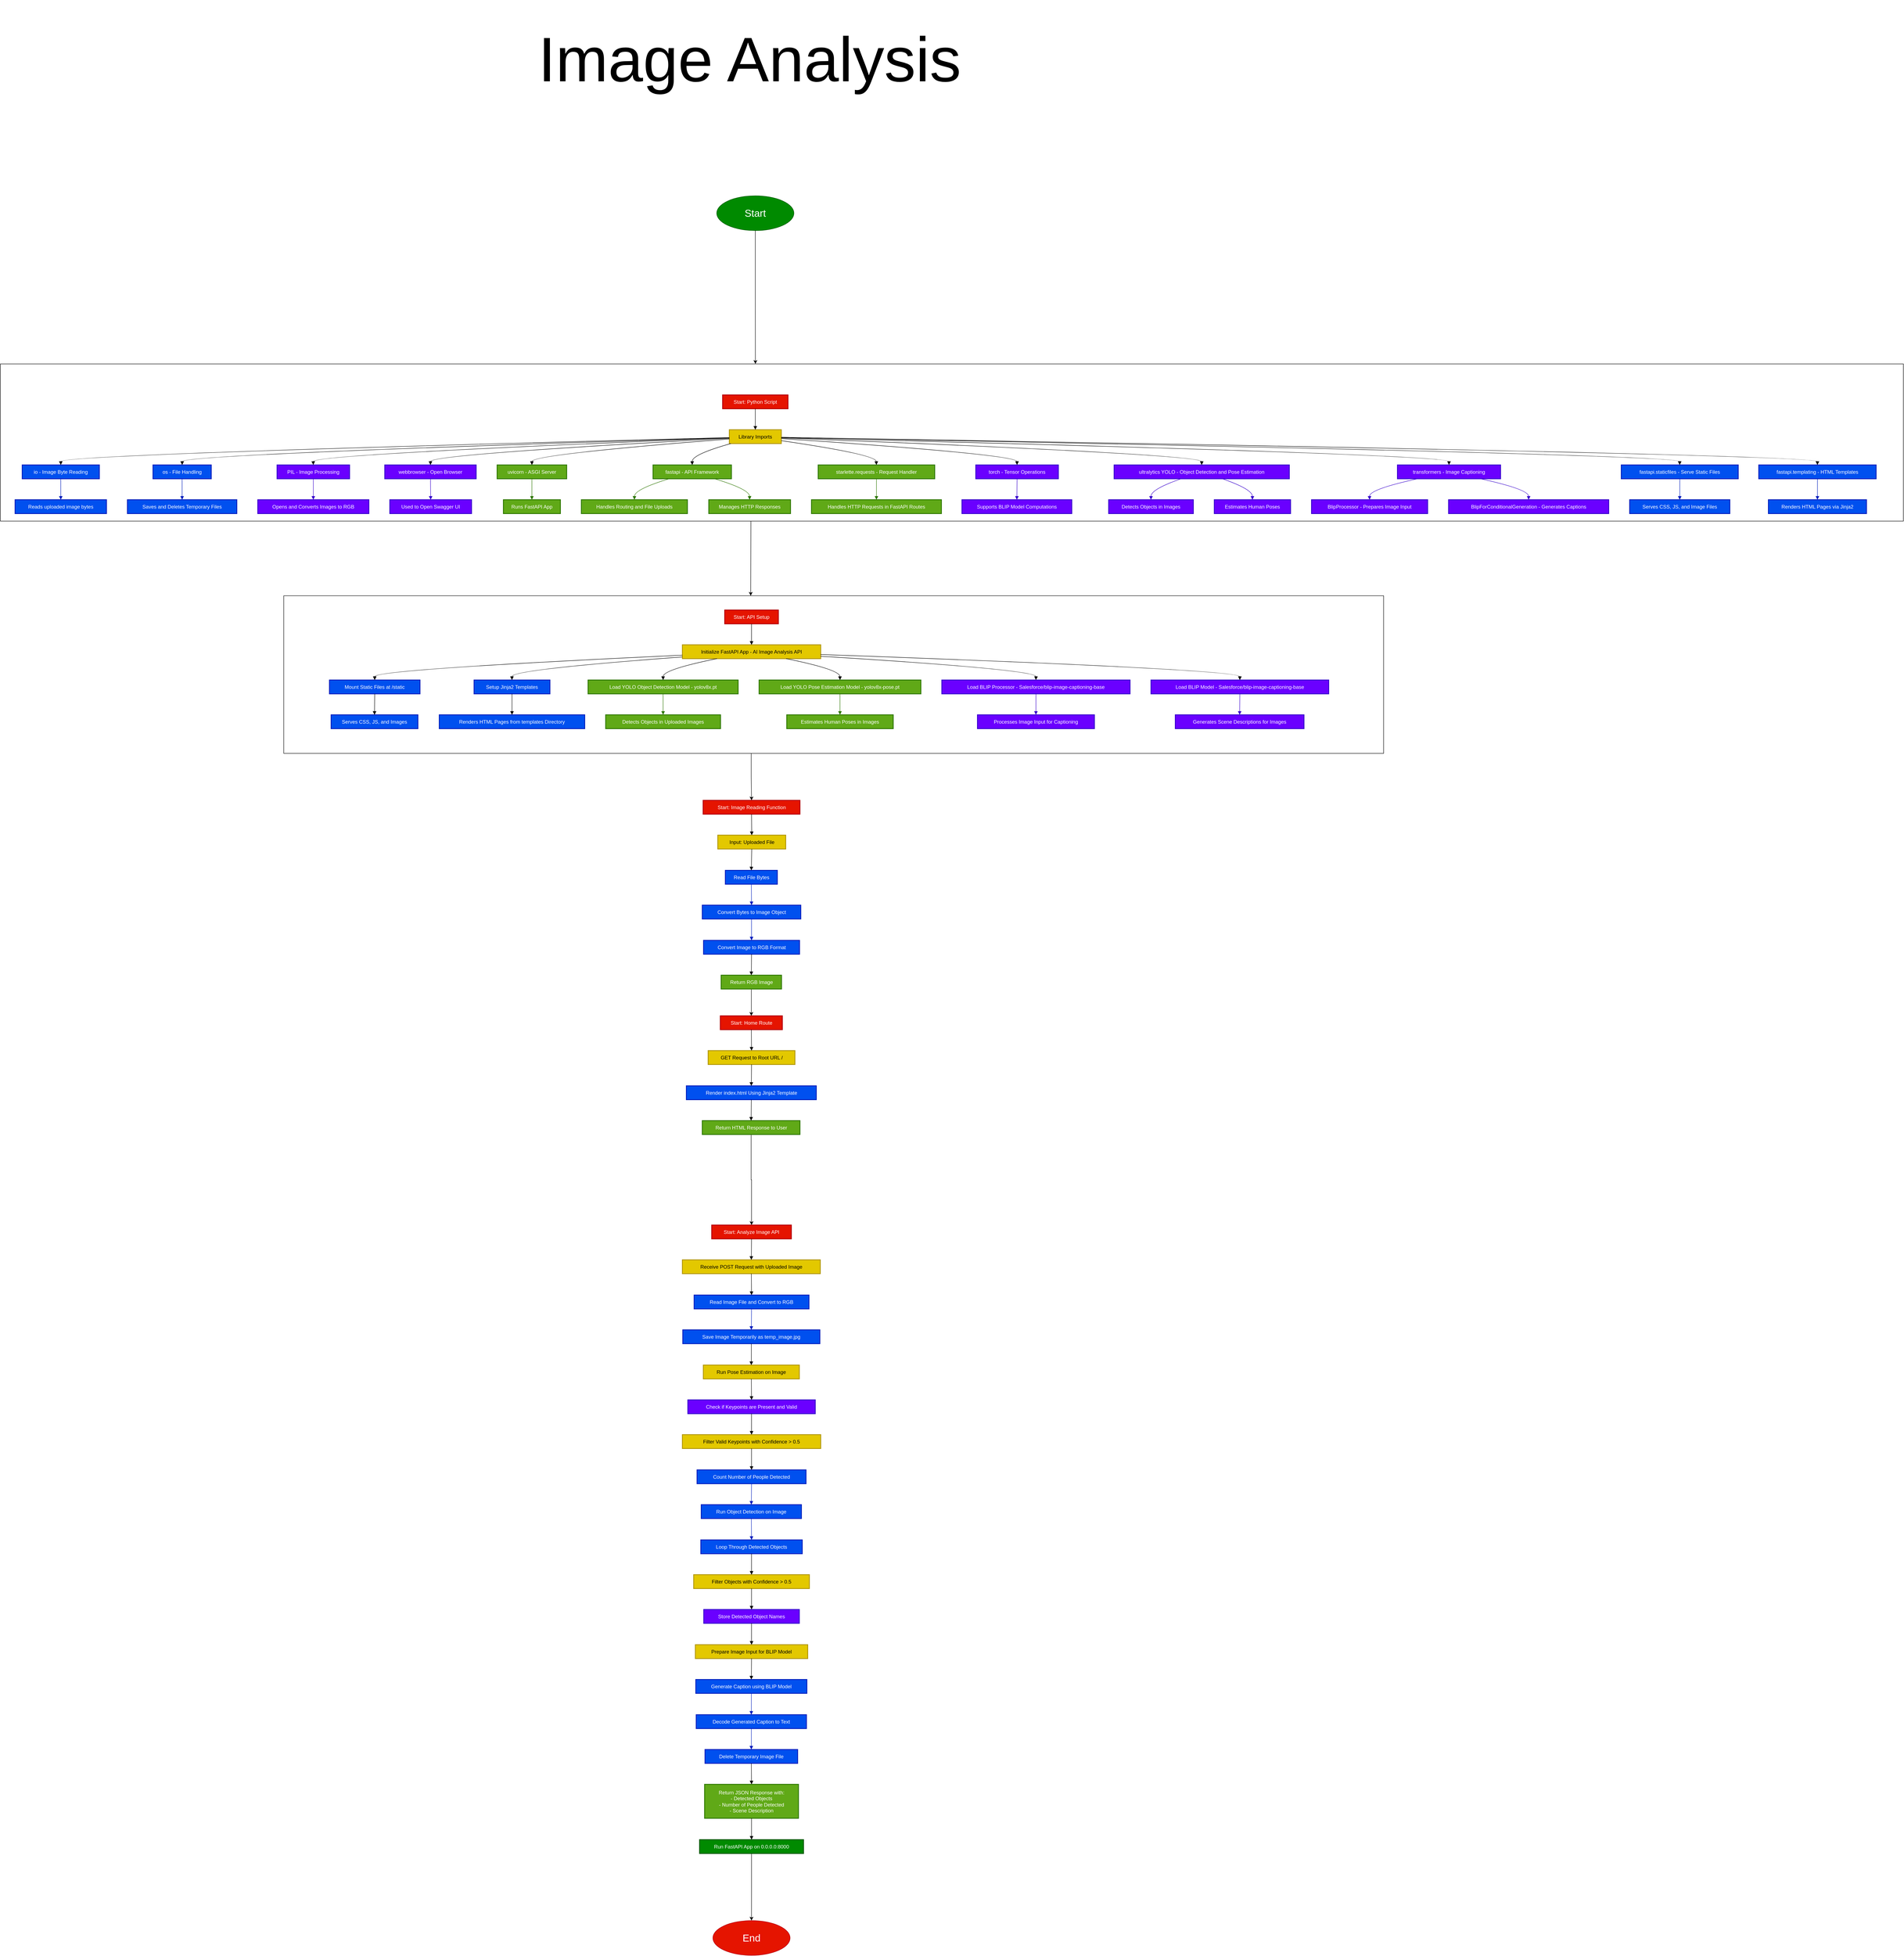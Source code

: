 <mxfile version="24.7.8">
  <diagram id="HytYkH07IDwCY9r89dKM" name="ImageAnalysis">
    <mxGraphModel dx="3360" dy="2931" grid="0" gridSize="10" guides="1" tooltips="1" connect="1" arrows="1" fold="1" page="0" pageScale="1" pageWidth="850" pageHeight="1100" math="0" shadow="0">
      <root>
        <mxCell id="0" />
        <mxCell id="1" parent="0" />
        <mxCell id="00MO4nFwyecw51mFUf0N-145" style="edgeStyle=orthogonalEdgeStyle;rounded=0;orthogonalLoop=1;jettySize=auto;html=1;entryX=0.5;entryY=0;entryDx=0;entryDy=0;exitX=0.425;exitY=0.993;exitDx=0;exitDy=0;exitPerimeter=0;" edge="1" parent="1" source="00MO4nFwyecw51mFUf0N-88" target="00MO4nFwyecw51mFUf0N-89">
          <mxGeometry relative="1" as="geometry" />
        </mxCell>
        <mxCell id="00MO4nFwyecw51mFUf0N-88" value="" style="rounded=0;whiteSpace=wrap;html=1;" vertex="1" parent="1">
          <mxGeometry x="661" y="499" width="2624" height="376" as="geometry" />
        </mxCell>
        <mxCell id="00MO4nFwyecw51mFUf0N-147" style="edgeStyle=orthogonalEdgeStyle;rounded=0;orthogonalLoop=1;jettySize=auto;html=1;exitX=0.278;exitY=0.988;exitDx=0;exitDy=0;exitPerimeter=0;" edge="1" parent="1">
          <mxGeometry relative="1" as="geometry">
            <mxPoint x="1247.12" y="318.5" as="sourcePoint" />
            <mxPoint x="1775" y="499" as="targetPoint" />
          </mxGeometry>
        </mxCell>
        <mxCell id="00MO4nFwyecw51mFUf0N-87" value="" style="rounded=0;whiteSpace=wrap;html=1;" vertex="1" parent="1">
          <mxGeometry x="-15" y="-54" width="4540" height="375" as="geometry" />
        </mxCell>
        <mxCell id="00MO4nFwyecw51mFUf0N-1" value="Start: Python Script" style="whiteSpace=wrap;strokeWidth=2;fillColor=#e51400;fontColor=#ffffff;strokeColor=#B20000;" vertex="1" parent="1">
          <mxGeometry x="1708" y="20" width="156" height="33" as="geometry" />
        </mxCell>
        <mxCell id="00MO4nFwyecw51mFUf0N-2" value="Library Imports" style="whiteSpace=wrap;strokeWidth=2;fillColor=#e3c800;fontColor=#000000;strokeColor=#B09500;" vertex="1" parent="1">
          <mxGeometry x="1724" y="103" width="124" height="33" as="geometry" />
        </mxCell>
        <mxCell id="00MO4nFwyecw51mFUf0N-3" value="io - Image Byte Reading" style="whiteSpace=wrap;strokeWidth=2;fillColor=#0050ef;fontColor=#ffffff;strokeColor=#001DBC;" vertex="1" parent="1">
          <mxGeometry x="37" y="187" width="184" height="33" as="geometry" />
        </mxCell>
        <mxCell id="00MO4nFwyecw51mFUf0N-4" value="Reads uploaded image bytes" style="whiteSpace=wrap;strokeWidth=2;fillColor=#0050ef;fontColor=#ffffff;strokeColor=#001DBC;" vertex="1" parent="1">
          <mxGeometry x="20" y="270" width="218" height="33" as="geometry" />
        </mxCell>
        <mxCell id="00MO4nFwyecw51mFUf0N-5" value="os - File Handling" style="whiteSpace=wrap;strokeWidth=2;fillColor=#0050ef;fontColor=#ffffff;strokeColor=#001DBC;" vertex="1" parent="1">
          <mxGeometry x="349" y="187" width="139" height="33" as="geometry" />
        </mxCell>
        <mxCell id="00MO4nFwyecw51mFUf0N-6" value="Saves and Deletes Temporary Files" style="whiteSpace=wrap;strokeWidth=2;fillColor=#0050ef;fontColor=#ffffff;strokeColor=#001DBC;" vertex="1" parent="1">
          <mxGeometry x="288" y="270" width="261" height="33" as="geometry" />
        </mxCell>
        <mxCell id="00MO4nFwyecw51mFUf0N-7" value="PIL - Image Processing" style="whiteSpace=wrap;strokeWidth=2;fillColor=#6a00ff;fontColor=#ffffff;strokeColor=#3700CC;" vertex="1" parent="1">
          <mxGeometry x="645" y="187" width="173" height="33" as="geometry" />
        </mxCell>
        <mxCell id="00MO4nFwyecw51mFUf0N-8" value="Opens and Converts Images to RGB" style="whiteSpace=wrap;strokeWidth=2;fillColor=#6a00ff;fontColor=#ffffff;strokeColor=#3700CC;" vertex="1" parent="1">
          <mxGeometry x="599" y="270" width="265" height="33" as="geometry" />
        </mxCell>
        <mxCell id="00MO4nFwyecw51mFUf0N-9" value="webbrowser - Open Browser" style="whiteSpace=wrap;strokeWidth=2;fillColor=#6a00ff;fontColor=#ffffff;strokeColor=#3700CC;" vertex="1" parent="1">
          <mxGeometry x="902" y="187" width="218" height="33" as="geometry" />
        </mxCell>
        <mxCell id="00MO4nFwyecw51mFUf0N-10" value="Used to Open Swagger UI" style="whiteSpace=wrap;strokeWidth=2;fillColor=#6a00ff;fontColor=#ffffff;strokeColor=#3700CC;" vertex="1" parent="1">
          <mxGeometry x="914" y="270" width="195" height="33" as="geometry" />
        </mxCell>
        <mxCell id="00MO4nFwyecw51mFUf0N-11" value="uvicorn - ASGI Server" style="whiteSpace=wrap;strokeWidth=2;fillColor=#60a917;fontColor=#ffffff;strokeColor=#2D7600;" vertex="1" parent="1">
          <mxGeometry x="1170" y="187" width="166" height="33" as="geometry" />
        </mxCell>
        <mxCell id="00MO4nFwyecw51mFUf0N-12" value="Runs FastAPI App" style="whiteSpace=wrap;strokeWidth=2;fillColor=#60a917;fontColor=#ffffff;strokeColor=#2D7600;" vertex="1" parent="1">
          <mxGeometry x="1185" y="270" width="136" height="33" as="geometry" />
        </mxCell>
        <mxCell id="00MO4nFwyecw51mFUf0N-13" value="fastapi - API Framework" style="whiteSpace=wrap;strokeWidth=2;fillColor=#60a917;fontColor=#ffffff;strokeColor=#2D7600;" vertex="1" parent="1">
          <mxGeometry x="1542" y="187" width="187" height="33" as="geometry" />
        </mxCell>
        <mxCell id="00MO4nFwyecw51mFUf0N-14" value="Handles Routing and File Uploads" style="whiteSpace=wrap;strokeWidth=2;fillColor=#60a917;fontColor=#ffffff;strokeColor=#2D7600;" vertex="1" parent="1">
          <mxGeometry x="1371" y="270" width="253" height="33" as="geometry" />
        </mxCell>
        <mxCell id="00MO4nFwyecw51mFUf0N-15" value="Manages HTTP Responses" style="whiteSpace=wrap;strokeWidth=2;fillColor=#60a917;fontColor=#ffffff;strokeColor=#2D7600;" vertex="1" parent="1">
          <mxGeometry x="1675" y="270" width="195" height="33" as="geometry" />
        </mxCell>
        <mxCell id="00MO4nFwyecw51mFUf0N-16" value="starlette.requests - Request Handler" style="whiteSpace=wrap;strokeWidth=2;fillColor=#60a917;fontColor=#ffffff;strokeColor=#2D7600;" vertex="1" parent="1">
          <mxGeometry x="1936" y="187" width="278" height="33" as="geometry" />
        </mxCell>
        <mxCell id="00MO4nFwyecw51mFUf0N-17" value="Handles HTTP Requests in FastAPI Routes" style="whiteSpace=wrap;strokeWidth=2;fillColor=#60a917;fontColor=#ffffff;strokeColor=#2D7600;" vertex="1" parent="1">
          <mxGeometry x="1920" y="270" width="310" height="33" as="geometry" />
        </mxCell>
        <mxCell id="00MO4nFwyecw51mFUf0N-18" value="torch - Tensor Operations" style="whiteSpace=wrap;strokeWidth=2;fillColor=#6a00ff;fontColor=#ffffff;strokeColor=#3700CC;" vertex="1" parent="1">
          <mxGeometry x="2312" y="187" width="197" height="33" as="geometry" />
        </mxCell>
        <mxCell id="00MO4nFwyecw51mFUf0N-19" value="Supports BLIP Model Computations" style="whiteSpace=wrap;strokeWidth=2;fillColor=#6a00ff;fontColor=#ffffff;strokeColor=#3700CC;" vertex="1" parent="1">
          <mxGeometry x="2279" y="270" width="262" height="33" as="geometry" />
        </mxCell>
        <mxCell id="00MO4nFwyecw51mFUf0N-20" value="ultralytics YOLO - Object Detection and Pose Estimation" style="whiteSpace=wrap;strokeWidth=2;fillColor=#6a00ff;fontColor=#ffffff;strokeColor=#3700CC;" vertex="1" parent="1">
          <mxGeometry x="2642" y="187" width="418" height="33" as="geometry" />
        </mxCell>
        <mxCell id="00MO4nFwyecw51mFUf0N-21" value="Detects Objects in Images" style="whiteSpace=wrap;strokeWidth=2;fillColor=#6a00ff;fontColor=#ffffff;strokeColor=#3700CC;" vertex="1" parent="1">
          <mxGeometry x="2629" y="270" width="202" height="33" as="geometry" />
        </mxCell>
        <mxCell id="00MO4nFwyecw51mFUf0N-22" value="Estimates Human Poses" style="whiteSpace=wrap;strokeWidth=2;fillColor=#6a00ff;fontColor=#ffffff;strokeColor=#3700CC;" vertex="1" parent="1">
          <mxGeometry x="2881" y="270" width="182" height="33" as="geometry" />
        </mxCell>
        <mxCell id="00MO4nFwyecw51mFUf0N-23" value="transformers - Image Captioning" style="whiteSpace=wrap;strokeWidth=2;fillColor=#6a00ff;fontColor=#ffffff;strokeColor=#3700CC;" vertex="1" parent="1">
          <mxGeometry x="3318" y="187" width="246" height="33" as="geometry" />
        </mxCell>
        <mxCell id="00MO4nFwyecw51mFUf0N-24" value="BlipProcessor - Prepares Image Input" style="whiteSpace=wrap;strokeWidth=2;fillColor=#6a00ff;fontColor=#ffffff;strokeColor=#3700CC;" vertex="1" parent="1">
          <mxGeometry x="3113" y="270" width="277" height="33" as="geometry" />
        </mxCell>
        <mxCell id="00MO4nFwyecw51mFUf0N-25" value="BlipForConditionalGeneration - Generates Captions" style="whiteSpace=wrap;strokeWidth=2;fillColor=#6a00ff;fontColor=#ffffff;strokeColor=#3700CC;" vertex="1" parent="1">
          <mxGeometry x="3440" y="270" width="382" height="33" as="geometry" />
        </mxCell>
        <mxCell id="00MO4nFwyecw51mFUf0N-26" value="fastapi.staticfiles - Serve Static Files" style="whiteSpace=wrap;strokeWidth=2;fillColor=#0050ef;fontColor=#ffffff;strokeColor=#001DBC;" vertex="1" parent="1">
          <mxGeometry x="3852" y="187" width="279" height="33" as="geometry" />
        </mxCell>
        <mxCell id="00MO4nFwyecw51mFUf0N-27" value="Serves CSS, JS, and Image Files" style="whiteSpace=wrap;strokeWidth=2;fillColor=#0050ef;fontColor=#ffffff;strokeColor=#001DBC;" vertex="1" parent="1">
          <mxGeometry x="3872" y="270" width="239" height="33" as="geometry" />
        </mxCell>
        <mxCell id="00MO4nFwyecw51mFUf0N-28" value="fastapi.templating - HTML Templates" style="whiteSpace=wrap;strokeWidth=2;fillColor=#0050ef;fontColor=#ffffff;strokeColor=#001DBC;" vertex="1" parent="1">
          <mxGeometry x="4180" y="187" width="280" height="33" as="geometry" />
        </mxCell>
        <mxCell id="00MO4nFwyecw51mFUf0N-29" value="Renders HTML Pages via Jinja2" style="whiteSpace=wrap;strokeWidth=2;fillColor=#0050ef;fontColor=#ffffff;strokeColor=#001DBC;" vertex="1" parent="1">
          <mxGeometry x="4203" y="270" width="234" height="33" as="geometry" />
        </mxCell>
        <mxCell id="00MO4nFwyecw51mFUf0N-30" value="" style="curved=1;startArrow=none;endArrow=block;exitX=0.5;exitY=1.01;entryX=0.5;entryY=0.01;rounded=0;" edge="1" parent="1" source="00MO4nFwyecw51mFUf0N-1" target="00MO4nFwyecw51mFUf0N-2">
          <mxGeometry relative="1" as="geometry">
            <Array as="points" />
          </mxGeometry>
        </mxCell>
        <mxCell id="00MO4nFwyecw51mFUf0N-31" value="" style="curved=1;startArrow=none;endArrow=block;exitX=0;exitY=0.57;entryX=0.5;entryY=-0.01;rounded=0;" edge="1" parent="1" source="00MO4nFwyecw51mFUf0N-2" target="00MO4nFwyecw51mFUf0N-3">
          <mxGeometry relative="1" as="geometry">
            <Array as="points">
              <mxPoint x="129" y="162" />
            </Array>
          </mxGeometry>
        </mxCell>
        <mxCell id="00MO4nFwyecw51mFUf0N-32" value="" style="curved=1;startArrow=none;endArrow=block;exitX=0.5;exitY=1.01;entryX=0.5;entryY=0.01;rounded=0;fillColor=#0050ef;strokeColor=#001DBC;" edge="1" parent="1" source="00MO4nFwyecw51mFUf0N-3" target="00MO4nFwyecw51mFUf0N-4">
          <mxGeometry relative="1" as="geometry">
            <Array as="points" />
          </mxGeometry>
        </mxCell>
        <mxCell id="00MO4nFwyecw51mFUf0N-33" value="" style="curved=1;startArrow=none;endArrow=block;exitX=0;exitY=0.58;entryX=0.5;entryY=-0.01;rounded=0;" edge="1" parent="1" source="00MO4nFwyecw51mFUf0N-2" target="00MO4nFwyecw51mFUf0N-5">
          <mxGeometry relative="1" as="geometry">
            <Array as="points">
              <mxPoint x="419" y="162" />
            </Array>
          </mxGeometry>
        </mxCell>
        <mxCell id="00MO4nFwyecw51mFUf0N-34" value="" style="curved=1;startArrow=none;endArrow=block;exitX=0.5;exitY=1.01;entryX=0.5;entryY=0.01;rounded=0;fillColor=#0050ef;strokeColor=#001DBC;" edge="1" parent="1" source="00MO4nFwyecw51mFUf0N-5" target="00MO4nFwyecw51mFUf0N-6">
          <mxGeometry relative="1" as="geometry">
            <Array as="points" />
          </mxGeometry>
        </mxCell>
        <mxCell id="00MO4nFwyecw51mFUf0N-35" value="" style="curved=1;startArrow=none;endArrow=block;exitX=0;exitY=0.59;entryX=0.5;entryY=-0.01;rounded=0;" edge="1" parent="1" source="00MO4nFwyecw51mFUf0N-2" target="00MO4nFwyecw51mFUf0N-7">
          <mxGeometry relative="1" as="geometry">
            <Array as="points">
              <mxPoint x="731" y="162" />
            </Array>
          </mxGeometry>
        </mxCell>
        <mxCell id="00MO4nFwyecw51mFUf0N-36" value="" style="curved=1;startArrow=none;endArrow=block;exitX=0.5;exitY=1.01;entryX=0.5;entryY=0.01;rounded=0;fillColor=#6a00ff;strokeColor=#3700CC;" edge="1" parent="1" source="00MO4nFwyecw51mFUf0N-7" target="00MO4nFwyecw51mFUf0N-8">
          <mxGeometry relative="1" as="geometry">
            <Array as="points" />
          </mxGeometry>
        </mxCell>
        <mxCell id="00MO4nFwyecw51mFUf0N-37" value="" style="curved=1;startArrow=none;endArrow=block;exitX=0;exitY=0.62;entryX=0.5;entryY=-0.01;rounded=0;" edge="1" parent="1" source="00MO4nFwyecw51mFUf0N-2" target="00MO4nFwyecw51mFUf0N-9">
          <mxGeometry relative="1" as="geometry">
            <Array as="points">
              <mxPoint x="1011" y="162" />
            </Array>
          </mxGeometry>
        </mxCell>
        <mxCell id="00MO4nFwyecw51mFUf0N-38" value="" style="curved=1;startArrow=none;endArrow=block;exitX=0.5;exitY=1.01;entryX=0.5;entryY=0.01;rounded=0;fillColor=#6a00ff;strokeColor=#3700CC;" edge="1" parent="1" source="00MO4nFwyecw51mFUf0N-9" target="00MO4nFwyecw51mFUf0N-10">
          <mxGeometry relative="1" as="geometry">
            <Array as="points" />
          </mxGeometry>
        </mxCell>
        <mxCell id="00MO4nFwyecw51mFUf0N-39" value="" style="curved=1;startArrow=none;endArrow=block;exitX=0;exitY=0.67;entryX=0.5;entryY=-0.01;rounded=0;" edge="1" parent="1" source="00MO4nFwyecw51mFUf0N-2" target="00MO4nFwyecw51mFUf0N-11">
          <mxGeometry relative="1" as="geometry">
            <Array as="points">
              <mxPoint x="1253" y="162" />
            </Array>
          </mxGeometry>
        </mxCell>
        <mxCell id="00MO4nFwyecw51mFUf0N-40" value="" style="curved=1;startArrow=none;endArrow=block;exitX=0.5;exitY=1.01;entryX=0.5;entryY=0.01;rounded=0;fillColor=#60a917;strokeColor=#2D7600;" edge="1" parent="1" source="00MO4nFwyecw51mFUf0N-11" target="00MO4nFwyecw51mFUf0N-12">
          <mxGeometry relative="1" as="geometry">
            <Array as="points" />
          </mxGeometry>
        </mxCell>
        <mxCell id="00MO4nFwyecw51mFUf0N-41" value="" style="curved=1;startArrow=none;endArrow=block;exitX=0.01;exitY=1.02;entryX=0.5;entryY=-0.01;rounded=0;" edge="1" parent="1" source="00MO4nFwyecw51mFUf0N-2" target="00MO4nFwyecw51mFUf0N-13">
          <mxGeometry relative="1" as="geometry">
            <Array as="points">
              <mxPoint x="1635" y="162" />
            </Array>
          </mxGeometry>
        </mxCell>
        <mxCell id="00MO4nFwyecw51mFUf0N-42" value="" style="curved=1;startArrow=none;endArrow=block;exitX=0.2;exitY=1.01;entryX=0.5;entryY=0.01;rounded=0;fillColor=#60a917;strokeColor=#2D7600;" edge="1" parent="1" source="00MO4nFwyecw51mFUf0N-13" target="00MO4nFwyecw51mFUf0N-14">
          <mxGeometry relative="1" as="geometry">
            <Array as="points">
              <mxPoint x="1498" y="245" />
            </Array>
          </mxGeometry>
        </mxCell>
        <mxCell id="00MO4nFwyecw51mFUf0N-43" value="" style="curved=1;startArrow=none;endArrow=block;exitX=0.79;exitY=1.01;entryX=0.5;entryY=0.01;rounded=0;fillColor=#60a917;strokeColor=#2D7600;" edge="1" parent="1" source="00MO4nFwyecw51mFUf0N-13" target="00MO4nFwyecw51mFUf0N-15">
          <mxGeometry relative="1" as="geometry">
            <Array as="points">
              <mxPoint x="1772" y="245" />
            </Array>
          </mxGeometry>
        </mxCell>
        <mxCell id="00MO4nFwyecw51mFUf0N-44" value="" style="curved=1;startArrow=none;endArrow=block;exitX=1;exitY=0.79;entryX=0.5;entryY=-0.01;rounded=0;" edge="1" parent="1" source="00MO4nFwyecw51mFUf0N-2" target="00MO4nFwyecw51mFUf0N-16">
          <mxGeometry relative="1" as="geometry">
            <Array as="points">
              <mxPoint x="2074" y="162" />
            </Array>
          </mxGeometry>
        </mxCell>
        <mxCell id="00MO4nFwyecw51mFUf0N-45" value="" style="curved=1;startArrow=none;endArrow=block;exitX=0.5;exitY=1.01;entryX=0.5;entryY=0.01;rounded=0;fillColor=#60a917;strokeColor=#2D7600;" edge="1" parent="1" source="00MO4nFwyecw51mFUf0N-16" target="00MO4nFwyecw51mFUf0N-17">
          <mxGeometry relative="1" as="geometry">
            <Array as="points" />
          </mxGeometry>
        </mxCell>
        <mxCell id="00MO4nFwyecw51mFUf0N-46" value="" style="curved=1;startArrow=none;endArrow=block;exitX=1;exitY=0.64;entryX=0.5;entryY=-0.01;rounded=0;" edge="1" parent="1" source="00MO4nFwyecw51mFUf0N-2" target="00MO4nFwyecw51mFUf0N-18">
          <mxGeometry relative="1" as="geometry">
            <Array as="points">
              <mxPoint x="2410" y="162" />
            </Array>
          </mxGeometry>
        </mxCell>
        <mxCell id="00MO4nFwyecw51mFUf0N-47" value="" style="curved=1;startArrow=none;endArrow=block;exitX=0.5;exitY=1.01;entryX=0.5;entryY=0.01;rounded=0;fillColor=#6a00ff;strokeColor=#3700CC;" edge="1" parent="1" source="00MO4nFwyecw51mFUf0N-18" target="00MO4nFwyecw51mFUf0N-19">
          <mxGeometry relative="1" as="geometry">
            <Array as="points" />
          </mxGeometry>
        </mxCell>
        <mxCell id="00MO4nFwyecw51mFUf0N-48" value="" style="curved=1;startArrow=none;endArrow=block;exitX=1;exitY=0.59;entryX=0.5;entryY=-0.01;rounded=0;" edge="1" parent="1" source="00MO4nFwyecw51mFUf0N-2" target="00MO4nFwyecw51mFUf0N-20">
          <mxGeometry relative="1" as="geometry">
            <Array as="points">
              <mxPoint x="2851" y="162" />
            </Array>
          </mxGeometry>
        </mxCell>
        <mxCell id="00MO4nFwyecw51mFUf0N-49" value="" style="curved=1;startArrow=none;endArrow=block;exitX=0.38;exitY=1.01;entryX=0.5;entryY=0.01;rounded=0;fillColor=#6a00ff;strokeColor=#3700CC;" edge="1" parent="1" source="00MO4nFwyecw51mFUf0N-20" target="00MO4nFwyecw51mFUf0N-21">
          <mxGeometry relative="1" as="geometry">
            <Array as="points">
              <mxPoint x="2730" y="245" />
            </Array>
          </mxGeometry>
        </mxCell>
        <mxCell id="00MO4nFwyecw51mFUf0N-50" value="" style="curved=1;startArrow=none;endArrow=block;exitX=0.62;exitY=1.01;entryX=0.5;entryY=0.01;rounded=0;fillColor=#6a00ff;strokeColor=#3700CC;" edge="1" parent="1" source="00MO4nFwyecw51mFUf0N-20" target="00MO4nFwyecw51mFUf0N-22">
          <mxGeometry relative="1" as="geometry">
            <Array as="points">
              <mxPoint x="2972" y="245" />
            </Array>
          </mxGeometry>
        </mxCell>
        <mxCell id="00MO4nFwyecw51mFUf0N-51" value="" style="curved=1;startArrow=none;endArrow=block;exitX=1;exitY=0.57;entryX=0.5;entryY=-0.01;rounded=0;" edge="1" parent="1" source="00MO4nFwyecw51mFUf0N-2" target="00MO4nFwyecw51mFUf0N-23">
          <mxGeometry relative="1" as="geometry">
            <Array as="points">
              <mxPoint x="3441" y="162" />
            </Array>
          </mxGeometry>
        </mxCell>
        <mxCell id="00MO4nFwyecw51mFUf0N-52" value="" style="curved=1;startArrow=none;endArrow=block;exitX=0.19;exitY=1.01;entryX=0.5;entryY=0.01;rounded=0;fillColor=#6a00ff;strokeColor=#3700CC;" edge="1" parent="1" source="00MO4nFwyecw51mFUf0N-23" target="00MO4nFwyecw51mFUf0N-24">
          <mxGeometry relative="1" as="geometry">
            <Array as="points">
              <mxPoint x="3251" y="245" />
            </Array>
          </mxGeometry>
        </mxCell>
        <mxCell id="00MO4nFwyecw51mFUf0N-53" value="" style="curved=1;startArrow=none;endArrow=block;exitX=0.81;exitY=1.01;entryX=0.5;entryY=0.01;rounded=0;fillColor=#6a00ff;strokeColor=#3700CC;" edge="1" parent="1" source="00MO4nFwyecw51mFUf0N-23" target="00MO4nFwyecw51mFUf0N-25">
          <mxGeometry relative="1" as="geometry">
            <Array as="points">
              <mxPoint x="3631" y="245" />
            </Array>
          </mxGeometry>
        </mxCell>
        <mxCell id="00MO4nFwyecw51mFUf0N-54" value="" style="curved=1;startArrow=none;endArrow=block;exitX=1;exitY=0.55;entryX=0.5;entryY=-0.01;rounded=0;" edge="1" parent="1" source="00MO4nFwyecw51mFUf0N-2" target="00MO4nFwyecw51mFUf0N-26">
          <mxGeometry relative="1" as="geometry">
            <Array as="points">
              <mxPoint x="3991" y="162" />
            </Array>
          </mxGeometry>
        </mxCell>
        <mxCell id="00MO4nFwyecw51mFUf0N-55" value="" style="curved=1;startArrow=none;endArrow=block;exitX=0.5;exitY=1.01;entryX=0.5;entryY=0.01;rounded=0;fillColor=#0050ef;strokeColor=#001DBC;" edge="1" parent="1" source="00MO4nFwyecw51mFUf0N-26" target="00MO4nFwyecw51mFUf0N-27">
          <mxGeometry relative="1" as="geometry">
            <Array as="points" />
          </mxGeometry>
        </mxCell>
        <mxCell id="00MO4nFwyecw51mFUf0N-56" value="" style="curved=1;startArrow=none;endArrow=block;exitX=1;exitY=0.55;entryX=0.5;entryY=-0.01;rounded=0;" edge="1" parent="1" source="00MO4nFwyecw51mFUf0N-2" target="00MO4nFwyecw51mFUf0N-28">
          <mxGeometry relative="1" as="geometry">
            <Array as="points">
              <mxPoint x="4320" y="162" />
            </Array>
          </mxGeometry>
        </mxCell>
        <mxCell id="00MO4nFwyecw51mFUf0N-57" value="" style="curved=1;startArrow=none;endArrow=block;exitX=0.5;exitY=1.01;entryX=0.5;entryY=0.01;rounded=0;fillColor=#0050ef;strokeColor=#001DBC;" edge="1" parent="1" source="00MO4nFwyecw51mFUf0N-28" target="00MO4nFwyecw51mFUf0N-29">
          <mxGeometry relative="1" as="geometry">
            <Array as="points" />
          </mxGeometry>
        </mxCell>
        <mxCell id="00MO4nFwyecw51mFUf0N-58" value="Start: API Setup" style="whiteSpace=wrap;strokeWidth=2;fillColor=#e51400;fontColor=#ffffff;strokeColor=#B20000;" vertex="1" parent="1">
          <mxGeometry x="1713" y="533" width="128" height="33" as="geometry" />
        </mxCell>
        <mxCell id="00MO4nFwyecw51mFUf0N-59" value="Initialize FastAPI App - AI Image Analysis API" style="whiteSpace=wrap;strokeWidth=2;fillColor=#e3c800;fontColor=#000000;strokeColor=#B09500;" vertex="1" parent="1">
          <mxGeometry x="1612" y="616" width="330" height="33" as="geometry" />
        </mxCell>
        <mxCell id="00MO4nFwyecw51mFUf0N-60" value="Mount Static Files at /static" style="whiteSpace=wrap;strokeWidth=2;fillColor=#0050ef;fontColor=#ffffff;strokeColor=#001DBC;" vertex="1" parent="1">
          <mxGeometry x="770" y="700" width="216" height="33" as="geometry" />
        </mxCell>
        <mxCell id="00MO4nFwyecw51mFUf0N-61" value="Serves CSS, JS, and Images" style="whiteSpace=wrap;strokeWidth=2;fillColor=#0050ef;fontColor=#ffffff;strokeColor=#001DBC;" vertex="1" parent="1">
          <mxGeometry x="774" y="783" width="207" height="33" as="geometry" />
        </mxCell>
        <mxCell id="00MO4nFwyecw51mFUf0N-62" value="Setup Jinja2 Templates" style="whiteSpace=wrap;strokeWidth=2;fillColor=#0050ef;fontColor=#ffffff;strokeColor=#001DBC;" vertex="1" parent="1">
          <mxGeometry x="1115" y="700" width="181" height="33" as="geometry" />
        </mxCell>
        <mxCell id="00MO4nFwyecw51mFUf0N-63" value="Renders HTML Pages from templates Directory" style="whiteSpace=wrap;strokeWidth=2;fillColor=#0050ef;fontColor=#ffffff;strokeColor=#001DBC;" vertex="1" parent="1">
          <mxGeometry x="1032" y="783" width="347" height="33" as="geometry" />
        </mxCell>
        <mxCell id="00MO4nFwyecw51mFUf0N-64" value="Load YOLO Object Detection Model - yolov8x.pt" style="whiteSpace=wrap;strokeWidth=2;fillColor=#60a917;strokeColor=#2D7600;fontColor=#ffffff;" vertex="1" parent="1">
          <mxGeometry x="1387" y="700" width="358" height="33" as="geometry" />
        </mxCell>
        <mxCell id="00MO4nFwyecw51mFUf0N-65" value="Detects Objects in Uploaded Images" style="whiteSpace=wrap;strokeWidth=2;fillColor=#60a917;strokeColor=#2D7600;fontColor=#ffffff;" vertex="1" parent="1">
          <mxGeometry x="1429" y="783" width="274" height="33" as="geometry" />
        </mxCell>
        <mxCell id="00MO4nFwyecw51mFUf0N-66" value="Load YOLO Pose Estimation Model - yolov8x-pose.pt" style="whiteSpace=wrap;strokeWidth=2;fillColor=#60a917;strokeColor=#2D7600;fontColor=#ffffff;" vertex="1" parent="1">
          <mxGeometry x="1795" y="700" width="386" height="33" as="geometry" />
        </mxCell>
        <mxCell id="00MO4nFwyecw51mFUf0N-67" value="Estimates Human Poses in Images" style="whiteSpace=wrap;strokeWidth=2;fillColor=#60a917;strokeColor=#2D7600;fontColor=#ffffff;" vertex="1" parent="1">
          <mxGeometry x="1861" y="783" width="254" height="33" as="geometry" />
        </mxCell>
        <mxCell id="00MO4nFwyecw51mFUf0N-68" value="Load BLIP Processor - Salesforce/blip-image-captioning-base" style="whiteSpace=wrap;strokeWidth=2;fillColor=#6a00ff;fontColor=#ffffff;strokeColor=#3700CC;" vertex="1" parent="1">
          <mxGeometry x="2231" y="700" width="449" height="33" as="geometry" />
        </mxCell>
        <mxCell id="00MO4nFwyecw51mFUf0N-69" value="Processes Image Input for Captioning" style="whiteSpace=wrap;strokeWidth=2;fillColor=#6a00ff;fontColor=#ffffff;strokeColor=#3700CC;" vertex="1" parent="1">
          <mxGeometry x="2316" y="783" width="279" height="33" as="geometry" />
        </mxCell>
        <mxCell id="00MO4nFwyecw51mFUf0N-70" value="Load BLIP Model - Salesforce/blip-image-captioning-base" style="whiteSpace=wrap;strokeWidth=2;fillColor=#6a00ff;fontColor=#ffffff;strokeColor=#3700CC;" vertex="1" parent="1">
          <mxGeometry x="2730" y="700" width="424" height="33" as="geometry" />
        </mxCell>
        <mxCell id="00MO4nFwyecw51mFUf0N-71" value="Generates Scene Descriptions for Images" style="whiteSpace=wrap;strokeWidth=2;fillColor=#6a00ff;fontColor=#ffffff;strokeColor=#3700CC;" vertex="1" parent="1">
          <mxGeometry x="2788" y="783" width="307" height="33" as="geometry" />
        </mxCell>
        <mxCell id="00MO4nFwyecw51mFUf0N-72" value="" style="curved=1;startArrow=none;endArrow=block;exitX=0.5;exitY=1.01;entryX=0.5;entryY=0.01;rounded=0;" edge="1" parent="1" source="00MO4nFwyecw51mFUf0N-58" target="00MO4nFwyecw51mFUf0N-59">
          <mxGeometry relative="1" as="geometry">
            <Array as="points" />
          </mxGeometry>
        </mxCell>
        <mxCell id="00MO4nFwyecw51mFUf0N-73" value="" style="curved=1;startArrow=none;endArrow=block;exitX=0;exitY=0.75;entryX=0.5;entryY=-0.01;rounded=0;" edge="1" parent="1" source="00MO4nFwyecw51mFUf0N-59" target="00MO4nFwyecw51mFUf0N-60">
          <mxGeometry relative="1" as="geometry">
            <Array as="points">
              <mxPoint x="878" y="675" />
            </Array>
          </mxGeometry>
        </mxCell>
        <mxCell id="00MO4nFwyecw51mFUf0N-74" value="" style="curved=1;startArrow=none;endArrow=block;exitX=0.5;exitY=1.01;entryX=0.5;entryY=0.01;rounded=0;" edge="1" parent="1" source="00MO4nFwyecw51mFUf0N-60" target="00MO4nFwyecw51mFUf0N-61">
          <mxGeometry relative="1" as="geometry">
            <Array as="points" />
          </mxGeometry>
        </mxCell>
        <mxCell id="00MO4nFwyecw51mFUf0N-75" value="" style="curved=1;startArrow=none;endArrow=block;exitX=0;exitY=0.88;entryX=0.5;entryY=-0.01;rounded=0;" edge="1" parent="1" source="00MO4nFwyecw51mFUf0N-59" target="00MO4nFwyecw51mFUf0N-62">
          <mxGeometry relative="1" as="geometry">
            <Array as="points">
              <mxPoint x="1205" y="675" />
            </Array>
          </mxGeometry>
        </mxCell>
        <mxCell id="00MO4nFwyecw51mFUf0N-76" value="" style="curved=1;startArrow=none;endArrow=block;exitX=0.5;exitY=1.01;entryX=0.5;entryY=0.01;rounded=0;" edge="1" parent="1" source="00MO4nFwyecw51mFUf0N-62" target="00MO4nFwyecw51mFUf0N-63">
          <mxGeometry relative="1" as="geometry">
            <Array as="points" />
          </mxGeometry>
        </mxCell>
        <mxCell id="00MO4nFwyecw51mFUf0N-77" value="" style="curved=1;startArrow=none;endArrow=block;exitX=0.24;exitY=1.02;entryX=0.5;entryY=-0.01;rounded=0;" edge="1" parent="1" source="00MO4nFwyecw51mFUf0N-59" target="00MO4nFwyecw51mFUf0N-64">
          <mxGeometry relative="1" as="geometry">
            <Array as="points">
              <mxPoint x="1566" y="675" />
            </Array>
          </mxGeometry>
        </mxCell>
        <mxCell id="00MO4nFwyecw51mFUf0N-78" value="" style="curved=1;startArrow=none;endArrow=block;exitX=0.5;exitY=1.01;entryX=0.5;entryY=0.01;rounded=0;fillColor=#60a917;strokeColor=#2D7600;" edge="1" parent="1" source="00MO4nFwyecw51mFUf0N-64" target="00MO4nFwyecw51mFUf0N-65">
          <mxGeometry relative="1" as="geometry">
            <Array as="points" />
          </mxGeometry>
        </mxCell>
        <mxCell id="00MO4nFwyecw51mFUf0N-79" value="" style="curved=1;startArrow=none;endArrow=block;exitX=0.76;exitY=1.02;entryX=0.5;entryY=-0.01;rounded=0;" edge="1" parent="1" source="00MO4nFwyecw51mFUf0N-59" target="00MO4nFwyecw51mFUf0N-66">
          <mxGeometry relative="1" as="geometry">
            <Array as="points">
              <mxPoint x="1988" y="675" />
            </Array>
          </mxGeometry>
        </mxCell>
        <mxCell id="00MO4nFwyecw51mFUf0N-80" value="" style="curved=1;startArrow=none;endArrow=block;exitX=0.5;exitY=1.01;entryX=0.5;entryY=0.01;rounded=0;fillColor=#60a917;strokeColor=#2D7600;" edge="1" parent="1" source="00MO4nFwyecw51mFUf0N-66" target="00MO4nFwyecw51mFUf0N-67">
          <mxGeometry relative="1" as="geometry">
            <Array as="points" />
          </mxGeometry>
        </mxCell>
        <mxCell id="00MO4nFwyecw51mFUf0N-81" value="" style="curved=1;startArrow=none;endArrow=block;exitX=1;exitY=0.83;entryX=0.5;entryY=-0.01;rounded=0;" edge="1" parent="1" source="00MO4nFwyecw51mFUf0N-59" target="00MO4nFwyecw51mFUf0N-68">
          <mxGeometry relative="1" as="geometry">
            <Array as="points">
              <mxPoint x="2456" y="675" />
            </Array>
          </mxGeometry>
        </mxCell>
        <mxCell id="00MO4nFwyecw51mFUf0N-82" value="" style="curved=1;startArrow=none;endArrow=block;exitX=0.5;exitY=1.01;entryX=0.5;entryY=0.01;rounded=0;fillColor=#6a00ff;strokeColor=#3700CC;" edge="1" parent="1" source="00MO4nFwyecw51mFUf0N-68" target="00MO4nFwyecw51mFUf0N-69">
          <mxGeometry relative="1" as="geometry">
            <Array as="points" />
          </mxGeometry>
        </mxCell>
        <mxCell id="00MO4nFwyecw51mFUf0N-83" value="" style="curved=1;startArrow=none;endArrow=block;exitX=1;exitY=0.7;entryX=0.5;entryY=-0.01;rounded=0;" edge="1" parent="1" source="00MO4nFwyecw51mFUf0N-59" target="00MO4nFwyecw51mFUf0N-70">
          <mxGeometry relative="1" as="geometry">
            <Array as="points">
              <mxPoint x="2942" y="675" />
            </Array>
          </mxGeometry>
        </mxCell>
        <mxCell id="00MO4nFwyecw51mFUf0N-84" value="" style="curved=1;startArrow=none;endArrow=block;exitX=0.5;exitY=1.01;entryX=0.5;entryY=0.01;rounded=0;fillColor=#6a00ff;strokeColor=#3700CC;" edge="1" parent="1" source="00MO4nFwyecw51mFUf0N-70" target="00MO4nFwyecw51mFUf0N-71">
          <mxGeometry relative="1" as="geometry">
            <Array as="points" />
          </mxGeometry>
        </mxCell>
        <mxCell id="00MO4nFwyecw51mFUf0N-89" value="Start: Image Reading Function" style="whiteSpace=wrap;strokeWidth=2;fillColor=#e51400;fontColor=#ffffff;strokeColor=#B20000;" vertex="1" parent="1">
          <mxGeometry x="1661.5" y="987" width="231" height="33" as="geometry" />
        </mxCell>
        <mxCell id="00MO4nFwyecw51mFUf0N-90" value="Input: Uploaded File" style="whiteSpace=wrap;strokeWidth=2;fillColor=#e3c800;fontColor=#000000;strokeColor=#B09500;" vertex="1" parent="1">
          <mxGeometry x="1696.5" y="1070" width="162" height="33" as="geometry" />
        </mxCell>
        <mxCell id="00MO4nFwyecw51mFUf0N-91" value="Read File Bytes" style="whiteSpace=wrap;strokeWidth=2;fillColor=#0050ef;fontColor=#ffffff;strokeColor=#001DBC;" vertex="1" parent="1">
          <mxGeometry x="1714.5" y="1154" width="124" height="33" as="geometry" />
        </mxCell>
        <mxCell id="00MO4nFwyecw51mFUf0N-92" value="Convert Bytes to Image Object" style="whiteSpace=wrap;strokeWidth=2;fillColor=#0050ef;fontColor=#ffffff;strokeColor=#001DBC;" vertex="1" parent="1">
          <mxGeometry x="1659.5" y="1237" width="235" height="33" as="geometry" />
        </mxCell>
        <mxCell id="00MO4nFwyecw51mFUf0N-93" value="Convert Image to RGB Format" style="whiteSpace=wrap;strokeWidth=2;fillColor=#0050ef;fontColor=#ffffff;strokeColor=#001DBC;" vertex="1" parent="1">
          <mxGeometry x="1662.5" y="1321" width="229" height="33" as="geometry" />
        </mxCell>
        <mxCell id="00MO4nFwyecw51mFUf0N-107" value="" style="edgeStyle=orthogonalEdgeStyle;rounded=0;orthogonalLoop=1;jettySize=auto;html=1;" edge="1" parent="1" source="00MO4nFwyecw51mFUf0N-94" target="00MO4nFwyecw51mFUf0N-95">
          <mxGeometry relative="1" as="geometry" />
        </mxCell>
        <mxCell id="00MO4nFwyecw51mFUf0N-94" value="Return RGB Image" style="whiteSpace=wrap;strokeWidth=2;fillColor=#60a917;strokeColor=#2D7600;fontColor=#ffffff;" vertex="1" parent="1">
          <mxGeometry x="1704.5" y="1404" width="144" height="33" as="geometry" />
        </mxCell>
        <mxCell id="00MO4nFwyecw51mFUf0N-95" value="Start: Home Route" style="whiteSpace=wrap;strokeWidth=2;fillColor=#e51400;fontColor=#ffffff;strokeColor=#B20000;" vertex="1" parent="1">
          <mxGeometry x="1702.5" y="1501" width="148" height="33" as="geometry" />
        </mxCell>
        <mxCell id="00MO4nFwyecw51mFUf0N-96" value="GET Request to Root URL /" style="whiteSpace=wrap;strokeWidth=2;fillColor=#e3c800;fontColor=#000000;strokeColor=#B09500;" vertex="1" parent="1">
          <mxGeometry x="1673.5" y="1584" width="207" height="33" as="geometry" />
        </mxCell>
        <mxCell id="00MO4nFwyecw51mFUf0N-97" value="Render index.html Using Jinja2 Template" style="whiteSpace=wrap;strokeWidth=2;fillColor=#0050ef;fontColor=#ffffff;strokeColor=#001DBC;" vertex="1" parent="1">
          <mxGeometry x="1621.5" y="1668" width="310" height="33" as="geometry" />
        </mxCell>
        <mxCell id="00MO4nFwyecw51mFUf0N-143" style="edgeStyle=orthogonalEdgeStyle;rounded=0;orthogonalLoop=1;jettySize=auto;html=1;entryX=0.5;entryY=0;entryDx=0;entryDy=0;" edge="1" parent="1" source="00MO4nFwyecw51mFUf0N-98" target="00MO4nFwyecw51mFUf0N-108">
          <mxGeometry relative="1" as="geometry" />
        </mxCell>
        <mxCell id="00MO4nFwyecw51mFUf0N-98" value="Return HTML Response to User" style="whiteSpace=wrap;strokeWidth=2;fillColor=#60a917;fontColor=#ffffff;strokeColor=#2D7600;" vertex="1" parent="1">
          <mxGeometry x="1659.5" y="1751" width="233" height="33" as="geometry" />
        </mxCell>
        <mxCell id="00MO4nFwyecw51mFUf0N-99" value="" style="curved=1;startArrow=none;endArrow=block;exitX=0.5;exitY=1.01;entryX=0.5;entryY=0.01;rounded=0;" edge="1" parent="1" source="00MO4nFwyecw51mFUf0N-89" target="00MO4nFwyecw51mFUf0N-90">
          <mxGeometry relative="1" as="geometry">
            <Array as="points" />
          </mxGeometry>
        </mxCell>
        <mxCell id="00MO4nFwyecw51mFUf0N-100" value="" style="curved=1;startArrow=none;endArrow=block;exitX=0.5;exitY=1.02;entryX=0.5;entryY=-0.01;rounded=0;" edge="1" parent="1" source="00MO4nFwyecw51mFUf0N-90" target="00MO4nFwyecw51mFUf0N-91">
          <mxGeometry relative="1" as="geometry">
            <Array as="points" />
          </mxGeometry>
        </mxCell>
        <mxCell id="00MO4nFwyecw51mFUf0N-101" value="" style="curved=1;startArrow=none;endArrow=block;exitX=0.5;exitY=1.01;entryX=0.5;entryY=0.01;rounded=0;fillColor=#0050ef;strokeColor=#001DBC;" edge="1" parent="1" source="00MO4nFwyecw51mFUf0N-91" target="00MO4nFwyecw51mFUf0N-92">
          <mxGeometry relative="1" as="geometry">
            <Array as="points" />
          </mxGeometry>
        </mxCell>
        <mxCell id="00MO4nFwyecw51mFUf0N-102" value="" style="curved=1;startArrow=none;endArrow=block;exitX=0.5;exitY=1.02;entryX=0.5;entryY=-0.01;rounded=0;fillColor=#0050ef;strokeColor=#001DBC;" edge="1" parent="1" source="00MO4nFwyecw51mFUf0N-92" target="00MO4nFwyecw51mFUf0N-93">
          <mxGeometry relative="1" as="geometry">
            <Array as="points" />
          </mxGeometry>
        </mxCell>
        <mxCell id="00MO4nFwyecw51mFUf0N-103" value="" style="curved=1;startArrow=none;endArrow=block;exitX=0.5;exitY=1;entryX=0.5;entryY=0;rounded=0;" edge="1" parent="1" source="00MO4nFwyecw51mFUf0N-93" target="00MO4nFwyecw51mFUf0N-94">
          <mxGeometry relative="1" as="geometry">
            <Array as="points" />
          </mxGeometry>
        </mxCell>
        <mxCell id="00MO4nFwyecw51mFUf0N-104" value="" style="curved=1;startArrow=none;endArrow=block;exitX=0.5;exitY=1.01;entryX=0.5;entryY=0.01;rounded=0;" edge="1" parent="1" source="00MO4nFwyecw51mFUf0N-95" target="00MO4nFwyecw51mFUf0N-96">
          <mxGeometry relative="1" as="geometry">
            <Array as="points" />
          </mxGeometry>
        </mxCell>
        <mxCell id="00MO4nFwyecw51mFUf0N-105" value="" style="curved=1;startArrow=none;endArrow=block;exitX=0.5;exitY=1.02;entryX=0.5;entryY=-0.01;rounded=0;" edge="1" parent="1" source="00MO4nFwyecw51mFUf0N-96" target="00MO4nFwyecw51mFUf0N-97">
          <mxGeometry relative="1" as="geometry">
            <Array as="points" />
          </mxGeometry>
        </mxCell>
        <mxCell id="00MO4nFwyecw51mFUf0N-106" value="" style="curved=1;startArrow=none;endArrow=block;exitX=0.5;exitY=1.01;entryX=0.5;entryY=0.01;rounded=0;" edge="1" parent="1" source="00MO4nFwyecw51mFUf0N-97" target="00MO4nFwyecw51mFUf0N-98">
          <mxGeometry relative="1" as="geometry">
            <Array as="points" />
          </mxGeometry>
        </mxCell>
        <mxCell id="00MO4nFwyecw51mFUf0N-108" value="Start: Analyze Image API" style="whiteSpace=wrap;strokeWidth=2;fillColor=#e51400;fontColor=#ffffff;strokeColor=#B20000;" vertex="1" parent="1">
          <mxGeometry x="1682" y="2000" width="190" height="33" as="geometry" />
        </mxCell>
        <mxCell id="00MO4nFwyecw51mFUf0N-109" value="Receive POST Request with Uploaded Image" style="whiteSpace=wrap;strokeWidth=2;fillColor=#e3c800;fontColor=#000000;strokeColor=#B09500;" vertex="1" parent="1">
          <mxGeometry x="1612" y="2083" width="329" height="33" as="geometry" />
        </mxCell>
        <mxCell id="00MO4nFwyecw51mFUf0N-110" value="Read Image File and Convert to RGB" style="whiteSpace=wrap;strokeWidth=2;fillColor=#0050ef;fontColor=#ffffff;strokeColor=#001DBC;" vertex="1" parent="1">
          <mxGeometry x="1640" y="2167" width="274" height="33" as="geometry" />
        </mxCell>
        <mxCell id="00MO4nFwyecw51mFUf0N-111" value="Save Image Temporarily as temp_image.jpg" style="whiteSpace=wrap;strokeWidth=2;fillColor=#0050ef;fontColor=#ffffff;strokeColor=#001DBC;" vertex="1" parent="1">
          <mxGeometry x="1613" y="2250" width="327" height="33" as="geometry" />
        </mxCell>
        <mxCell id="00MO4nFwyecw51mFUf0N-112" value="Run Pose Estimation on Image" style="whiteSpace=wrap;strokeWidth=2;fillColor=#e3c800;fontColor=#000000;strokeColor=#B09500;" vertex="1" parent="1">
          <mxGeometry x="1662" y="2334" width="229" height="33" as="geometry" />
        </mxCell>
        <mxCell id="00MO4nFwyecw51mFUf0N-113" value="Check if Keypoints are Present and Valid" style="whiteSpace=wrap;strokeWidth=2;fillColor=#6a00ff;fontColor=#ffffff;strokeColor=#3700CC;" vertex="1" parent="1">
          <mxGeometry x="1625" y="2417" width="304" height="33" as="geometry" />
        </mxCell>
        <mxCell id="00MO4nFwyecw51mFUf0N-114" value="Filter Valid Keypoints with Confidence &gt; 0.5" style="whiteSpace=wrap;strokeWidth=2;fillColor=#e3c800;fontColor=#000000;strokeColor=#B09500;" vertex="1" parent="1">
          <mxGeometry x="1612" y="2500" width="330" height="33" as="geometry" />
        </mxCell>
        <mxCell id="00MO4nFwyecw51mFUf0N-115" value="Count Number of People Detected" style="whiteSpace=wrap;strokeWidth=2;fillColor=#0050ef;fontColor=#ffffff;strokeColor=#001DBC;" vertex="1" parent="1">
          <mxGeometry x="1647" y="2584" width="260" height="33" as="geometry" />
        </mxCell>
        <mxCell id="00MO4nFwyecw51mFUf0N-116" value="Run Object Detection on Image" style="whiteSpace=wrap;strokeWidth=2;fillColor=#0050ef;fontColor=#ffffff;strokeColor=#001DBC;" vertex="1" parent="1">
          <mxGeometry x="1657" y="2667" width="239" height="33" as="geometry" />
        </mxCell>
        <mxCell id="00MO4nFwyecw51mFUf0N-117" value="Loop Through Detected Objects" style="whiteSpace=wrap;strokeWidth=2;fillColor=#0050ef;fontColor=#ffffff;strokeColor=#001DBC;" vertex="1" parent="1">
          <mxGeometry x="1656" y="2751" width="242" height="33" as="geometry" />
        </mxCell>
        <mxCell id="00MO4nFwyecw51mFUf0N-118" value="Filter Objects with Confidence &gt; 0.5" style="whiteSpace=wrap;strokeWidth=2;fillColor=#e3c800;fontColor=#000000;strokeColor=#B09500;" vertex="1" parent="1">
          <mxGeometry x="1639" y="2834" width="276" height="33" as="geometry" />
        </mxCell>
        <mxCell id="00MO4nFwyecw51mFUf0N-119" value="Store Detected Object Names" style="whiteSpace=wrap;strokeWidth=2;fillColor=#6a00ff;fontColor=#ffffff;strokeColor=#3700CC;" vertex="1" parent="1">
          <mxGeometry x="1663" y="2917" width="228" height="33" as="geometry" />
        </mxCell>
        <mxCell id="00MO4nFwyecw51mFUf0N-120" value="Prepare Image Input for BLIP Model" style="whiteSpace=wrap;strokeWidth=2;fillColor=#e3c800;fontColor=#000000;strokeColor=#B09500;" vertex="1" parent="1">
          <mxGeometry x="1643" y="3001" width="268" height="33" as="geometry" />
        </mxCell>
        <mxCell id="00MO4nFwyecw51mFUf0N-121" value="Generate Caption using BLIP Model" style="whiteSpace=wrap;strokeWidth=2;fillColor=#0050ef;fontColor=#ffffff;strokeColor=#001DBC;" vertex="1" parent="1">
          <mxGeometry x="1644" y="3084" width="265" height="33" as="geometry" />
        </mxCell>
        <mxCell id="00MO4nFwyecw51mFUf0N-122" value="Decode Generated Caption to Text" style="whiteSpace=wrap;strokeWidth=2;fillColor=#0050ef;fontColor=#ffffff;strokeColor=#001DBC;" vertex="1" parent="1">
          <mxGeometry x="1645" y="3168" width="263" height="33" as="geometry" />
        </mxCell>
        <mxCell id="00MO4nFwyecw51mFUf0N-123" value="Delete Temporary Image File" style="whiteSpace=wrap;strokeWidth=2;fillColor=#0050ef;fontColor=#ffffff;strokeColor=#001DBC;" vertex="1" parent="1">
          <mxGeometry x="1666" y="3251" width="221" height="33" as="geometry" />
        </mxCell>
        <mxCell id="00MO4nFwyecw51mFUf0N-124" value="Return JSON Response with:&#xa;- Detected Objects&#xa;- Number of People Detected&#xa;- Scene Description" style="whiteSpace=wrap;strokeWidth=2;fillColor=#60a917;fontColor=#ffffff;strokeColor=#2D7600;" vertex="1" parent="1">
          <mxGeometry x="1665" y="3334" width="224" height="81" as="geometry" />
        </mxCell>
        <mxCell id="y24D9pSHxj_MZVoduknI-4" style="edgeStyle=orthogonalEdgeStyle;rounded=0;orthogonalLoop=1;jettySize=auto;html=1;" edge="1" parent="1" source="00MO4nFwyecw51mFUf0N-125" target="y24D9pSHxj_MZVoduknI-3">
          <mxGeometry relative="1" as="geometry" />
        </mxCell>
        <mxCell id="00MO4nFwyecw51mFUf0N-125" value="Run FastAPI App on 0.0.0.0:8000" style="whiteSpace=wrap;strokeWidth=2;fillColor=#008a00;fontColor=#ffffff;strokeColor=#005700;" vertex="1" parent="1">
          <mxGeometry x="1653" y="3466" width="248" height="33" as="geometry" />
        </mxCell>
        <mxCell id="00MO4nFwyecw51mFUf0N-126" value="" style="curved=1;startArrow=none;endArrow=block;exitX=0.5;exitY=1.01;entryX=0.5;entryY=0.01;rounded=0;" edge="1" parent="1" source="00MO4nFwyecw51mFUf0N-108" target="00MO4nFwyecw51mFUf0N-109">
          <mxGeometry relative="1" as="geometry">
            <Array as="points" />
          </mxGeometry>
        </mxCell>
        <mxCell id="00MO4nFwyecw51mFUf0N-127" value="" style="curved=1;startArrow=none;endArrow=block;exitX=0.5;exitY=1.02;entryX=0.5;entryY=-0.01;rounded=0;" edge="1" parent="1" source="00MO4nFwyecw51mFUf0N-109" target="00MO4nFwyecw51mFUf0N-110">
          <mxGeometry relative="1" as="geometry">
            <Array as="points" />
          </mxGeometry>
        </mxCell>
        <mxCell id="00MO4nFwyecw51mFUf0N-128" value="" style="curved=1;startArrow=none;endArrow=block;exitX=0.5;exitY=1.01;entryX=0.5;entryY=0.01;rounded=0;fillColor=#0050ef;strokeColor=#001DBC;" edge="1" parent="1" source="00MO4nFwyecw51mFUf0N-110" target="00MO4nFwyecw51mFUf0N-111">
          <mxGeometry relative="1" as="geometry">
            <Array as="points" />
          </mxGeometry>
        </mxCell>
        <mxCell id="00MO4nFwyecw51mFUf0N-129" value="" style="curved=1;startArrow=none;endArrow=block;exitX=0.5;exitY=1.02;entryX=0.5;entryY=-0.01;rounded=0;" edge="1" parent="1" source="00MO4nFwyecw51mFUf0N-111" target="00MO4nFwyecw51mFUf0N-112">
          <mxGeometry relative="1" as="geometry">
            <Array as="points" />
          </mxGeometry>
        </mxCell>
        <mxCell id="00MO4nFwyecw51mFUf0N-130" value="" style="curved=1;startArrow=none;endArrow=block;exitX=0.5;exitY=1;entryX=0.5;entryY=0;rounded=0;" edge="1" parent="1" source="00MO4nFwyecw51mFUf0N-112" target="00MO4nFwyecw51mFUf0N-113">
          <mxGeometry relative="1" as="geometry">
            <Array as="points" />
          </mxGeometry>
        </mxCell>
        <mxCell id="00MO4nFwyecw51mFUf0N-131" value="" style="curved=1;startArrow=none;endArrow=block;exitX=0.5;exitY=1.01;entryX=0.5;entryY=0.01;rounded=0;" edge="1" parent="1" source="00MO4nFwyecw51mFUf0N-113" target="00MO4nFwyecw51mFUf0N-114">
          <mxGeometry relative="1" as="geometry">
            <Array as="points" />
          </mxGeometry>
        </mxCell>
        <mxCell id="00MO4nFwyecw51mFUf0N-132" value="" style="curved=1;startArrow=none;endArrow=block;exitX=0.5;exitY=1.02;entryX=0.5;entryY=-0.01;rounded=0;" edge="1" parent="1" source="00MO4nFwyecw51mFUf0N-114" target="00MO4nFwyecw51mFUf0N-115">
          <mxGeometry relative="1" as="geometry">
            <Array as="points" />
          </mxGeometry>
        </mxCell>
        <mxCell id="00MO4nFwyecw51mFUf0N-133" value="" style="curved=1;startArrow=none;endArrow=block;exitX=0.5;exitY=1.01;entryX=0.5;entryY=0.01;rounded=0;fillColor=#0050ef;strokeColor=#001DBC;" edge="1" parent="1" source="00MO4nFwyecw51mFUf0N-115" target="00MO4nFwyecw51mFUf0N-116">
          <mxGeometry relative="1" as="geometry">
            <Array as="points" />
          </mxGeometry>
        </mxCell>
        <mxCell id="00MO4nFwyecw51mFUf0N-134" value="" style="curved=1;startArrow=none;endArrow=block;exitX=0.5;exitY=1.02;entryX=0.5;entryY=-0.01;rounded=0;fillColor=#0050ef;strokeColor=#001DBC;" edge="1" parent="1" source="00MO4nFwyecw51mFUf0N-116" target="00MO4nFwyecw51mFUf0N-117">
          <mxGeometry relative="1" as="geometry">
            <Array as="points" />
          </mxGeometry>
        </mxCell>
        <mxCell id="00MO4nFwyecw51mFUf0N-135" value="" style="curved=1;startArrow=none;endArrow=block;exitX=0.5;exitY=1;entryX=0.5;entryY=0;rounded=0;" edge="1" parent="1" source="00MO4nFwyecw51mFUf0N-117" target="00MO4nFwyecw51mFUf0N-118">
          <mxGeometry relative="1" as="geometry">
            <Array as="points" />
          </mxGeometry>
        </mxCell>
        <mxCell id="00MO4nFwyecw51mFUf0N-136" value="" style="curved=1;startArrow=none;endArrow=block;exitX=0.5;exitY=1.01;entryX=0.5;entryY=0.01;rounded=0;" edge="1" parent="1" source="00MO4nFwyecw51mFUf0N-118" target="00MO4nFwyecw51mFUf0N-119">
          <mxGeometry relative="1" as="geometry">
            <Array as="points" />
          </mxGeometry>
        </mxCell>
        <mxCell id="00MO4nFwyecw51mFUf0N-137" value="" style="curved=1;startArrow=none;endArrow=block;exitX=0.5;exitY=1.02;entryX=0.5;entryY=-0.01;rounded=0;" edge="1" parent="1" source="00MO4nFwyecw51mFUf0N-119" target="00MO4nFwyecw51mFUf0N-120">
          <mxGeometry relative="1" as="geometry">
            <Array as="points" />
          </mxGeometry>
        </mxCell>
        <mxCell id="00MO4nFwyecw51mFUf0N-138" value="" style="curved=1;startArrow=none;endArrow=block;exitX=0.5;exitY=1.01;entryX=0.5;entryY=0.01;rounded=0;" edge="1" parent="1" source="00MO4nFwyecw51mFUf0N-120" target="00MO4nFwyecw51mFUf0N-121">
          <mxGeometry relative="1" as="geometry">
            <Array as="points" />
          </mxGeometry>
        </mxCell>
        <mxCell id="00MO4nFwyecw51mFUf0N-139" value="" style="curved=1;startArrow=none;endArrow=block;exitX=0.5;exitY=1.02;entryX=0.5;entryY=-0.01;rounded=0;fillColor=#0050ef;strokeColor=#001DBC;" edge="1" parent="1" source="00MO4nFwyecw51mFUf0N-121" target="00MO4nFwyecw51mFUf0N-122">
          <mxGeometry relative="1" as="geometry">
            <Array as="points" />
          </mxGeometry>
        </mxCell>
        <mxCell id="00MO4nFwyecw51mFUf0N-140" value="" style="curved=1;startArrow=none;endArrow=block;exitX=0.5;exitY=1;entryX=0.5;entryY=0;rounded=0;fillColor=#0050ef;strokeColor=#001DBC;" edge="1" parent="1" source="00MO4nFwyecw51mFUf0N-122" target="00MO4nFwyecw51mFUf0N-123">
          <mxGeometry relative="1" as="geometry">
            <Array as="points" />
          </mxGeometry>
        </mxCell>
        <mxCell id="00MO4nFwyecw51mFUf0N-141" value="" style="curved=1;startArrow=none;endArrow=block;exitX=0.5;exitY=1.01;entryX=0.5;entryY=0;rounded=0;" edge="1" parent="1" source="00MO4nFwyecw51mFUf0N-123" target="00MO4nFwyecw51mFUf0N-124">
          <mxGeometry relative="1" as="geometry">
            <Array as="points" />
          </mxGeometry>
        </mxCell>
        <mxCell id="00MO4nFwyecw51mFUf0N-142" value="" style="curved=1;startArrow=none;endArrow=block;exitX=0.5;exitY=1.01;entryX=0.5;entryY=-0.01;rounded=0;" edge="1" parent="1" source="00MO4nFwyecw51mFUf0N-124" target="00MO4nFwyecw51mFUf0N-125">
          <mxGeometry relative="1" as="geometry">
            <Array as="points" />
          </mxGeometry>
        </mxCell>
        <mxCell id="y24D9pSHxj_MZVoduknI-1" value="&lt;font style=&quot;font-size: 24px;&quot;&gt;Start&lt;/font&gt;" style="ellipse;whiteSpace=wrap;html=1;fillColor=#008a00;fontColor=#ffffff;strokeColor=#005700;" vertex="1" parent="1">
          <mxGeometry x="1693.88" y="-455" width="184.25" height="83" as="geometry" />
        </mxCell>
        <mxCell id="y24D9pSHxj_MZVoduknI-2" style="edgeStyle=orthogonalEdgeStyle;rounded=0;orthogonalLoop=1;jettySize=auto;html=1;entryX=0.4;entryY=-0.007;entryDx=0;entryDy=0;entryPerimeter=0;exitX=0.5;exitY=1;exitDx=0;exitDy=0;" edge="1" parent="1" source="y24D9pSHxj_MZVoduknI-1">
          <mxGeometry relative="1" as="geometry">
            <mxPoint x="1785.315" y="-369.37" as="sourcePoint" />
            <mxPoint x="1786.19" y="-53.995" as="targetPoint" />
          </mxGeometry>
        </mxCell>
        <mxCell id="y24D9pSHxj_MZVoduknI-3" value="&lt;font style=&quot;font-size: 24px;&quot;&gt;End&lt;/font&gt;" style="ellipse;whiteSpace=wrap;html=1;fillColor=#e51400;fontColor=#ffffff;strokeColor=#B20000;" vertex="1" parent="1">
          <mxGeometry x="1684.75" y="3659" width="184.25" height="83" as="geometry" />
        </mxCell>
        <mxCell id="y24D9pSHxj_MZVoduknI-5" value="&lt;font style=&quot;font-size: 150px;&quot;&gt;Image Analysis&lt;/font&gt;" style="text;html=1;align=center;verticalAlign=middle;whiteSpace=wrap;rounded=0;" vertex="1" parent="1">
          <mxGeometry x="1109" y="-922" width="1327" height="281" as="geometry" />
        </mxCell>
      </root>
    </mxGraphModel>
  </diagram>
</mxfile>
